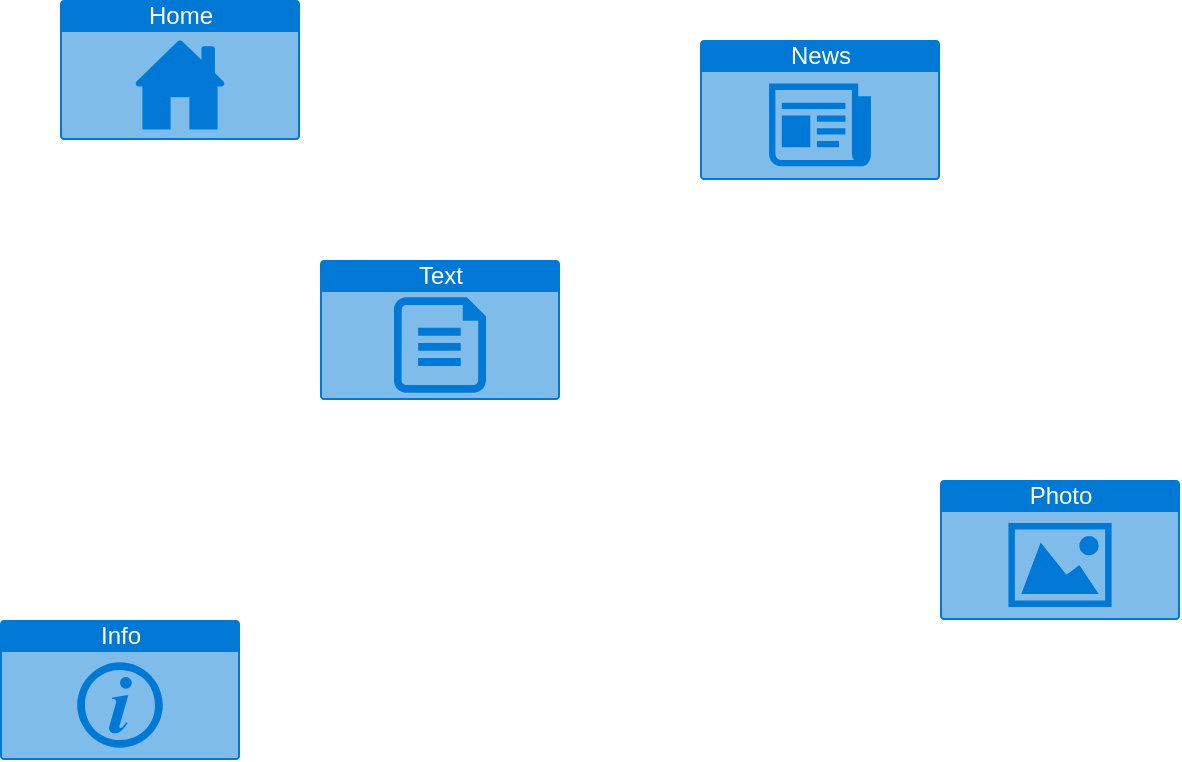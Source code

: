 <mxfile version="13.10.0" type="embed">
    <diagram id="wUCKSXRr4WTQwj31k6qt" name="Page-1">
        <mxGraphModel dx="1410" dy="1195" grid="1" gridSize="10" guides="1" tooltips="1" connect="1" arrows="1" fold="1" page="1" pageScale="1" pageWidth="1169" pageHeight="827" math="0" shadow="0">
            <root>
                <mxCell id="0"/>
                <mxCell id="1" parent="0"/>
                <mxCell id="3" value="Text" style="html=1;strokeColor=none;fillColor=#0079D6;labelPosition=center;verticalLabelPosition=middle;verticalAlign=top;align=center;fontSize=12;outlineConnect=0;spacingTop=-6;fontColor=#FFFFFF;shape=mxgraph.sitemap.text;" vertex="1" parent="1">
                    <mxGeometry x="420" y="400" width="120" height="70" as="geometry"/>
                </mxCell>
                <mxCell id="4" value="News" style="html=1;strokeColor=none;fillColor=#0079D6;labelPosition=center;verticalLabelPosition=middle;verticalAlign=top;align=center;fontSize=12;outlineConnect=0;spacingTop=-6;fontColor=#FFFFFF;shape=mxgraph.sitemap.news;" vertex="1" parent="1">
                    <mxGeometry x="610" y="290" width="120" height="70" as="geometry"/>
                </mxCell>
                <mxCell id="5" value="Photo" style="html=1;strokeColor=none;fillColor=#0079D6;labelPosition=center;verticalLabelPosition=middle;verticalAlign=top;align=center;fontSize=12;outlineConnect=0;spacingTop=-6;fontColor=#FFFFFF;shape=mxgraph.sitemap.photo;" vertex="1" parent="1">
                    <mxGeometry x="730" y="510" width="120" height="70" as="geometry"/>
                </mxCell>
                <mxCell id="6" value="Home" style="html=1;strokeColor=none;fillColor=#0079D6;labelPosition=center;verticalLabelPosition=middle;verticalAlign=top;align=center;fontSize=12;outlineConnect=0;spacingTop=-6;fontColor=#FFFFFF;shape=mxgraph.sitemap.home;" vertex="1" parent="1">
                    <mxGeometry x="290" y="270" width="120" height="70" as="geometry"/>
                </mxCell>
                <mxCell id="7" value="Info" style="html=1;strokeColor=none;fillColor=#0079D6;labelPosition=center;verticalLabelPosition=middle;verticalAlign=top;align=center;fontSize=12;outlineConnect=0;spacingTop=-6;fontColor=#FFFFFF;shape=mxgraph.sitemap.info;" vertex="1" parent="1">
                    <mxGeometry x="260" y="580" width="120" height="70" as="geometry"/>
                </mxCell>
            </root>
        </mxGraphModel>
    </diagram>
</mxfile>
